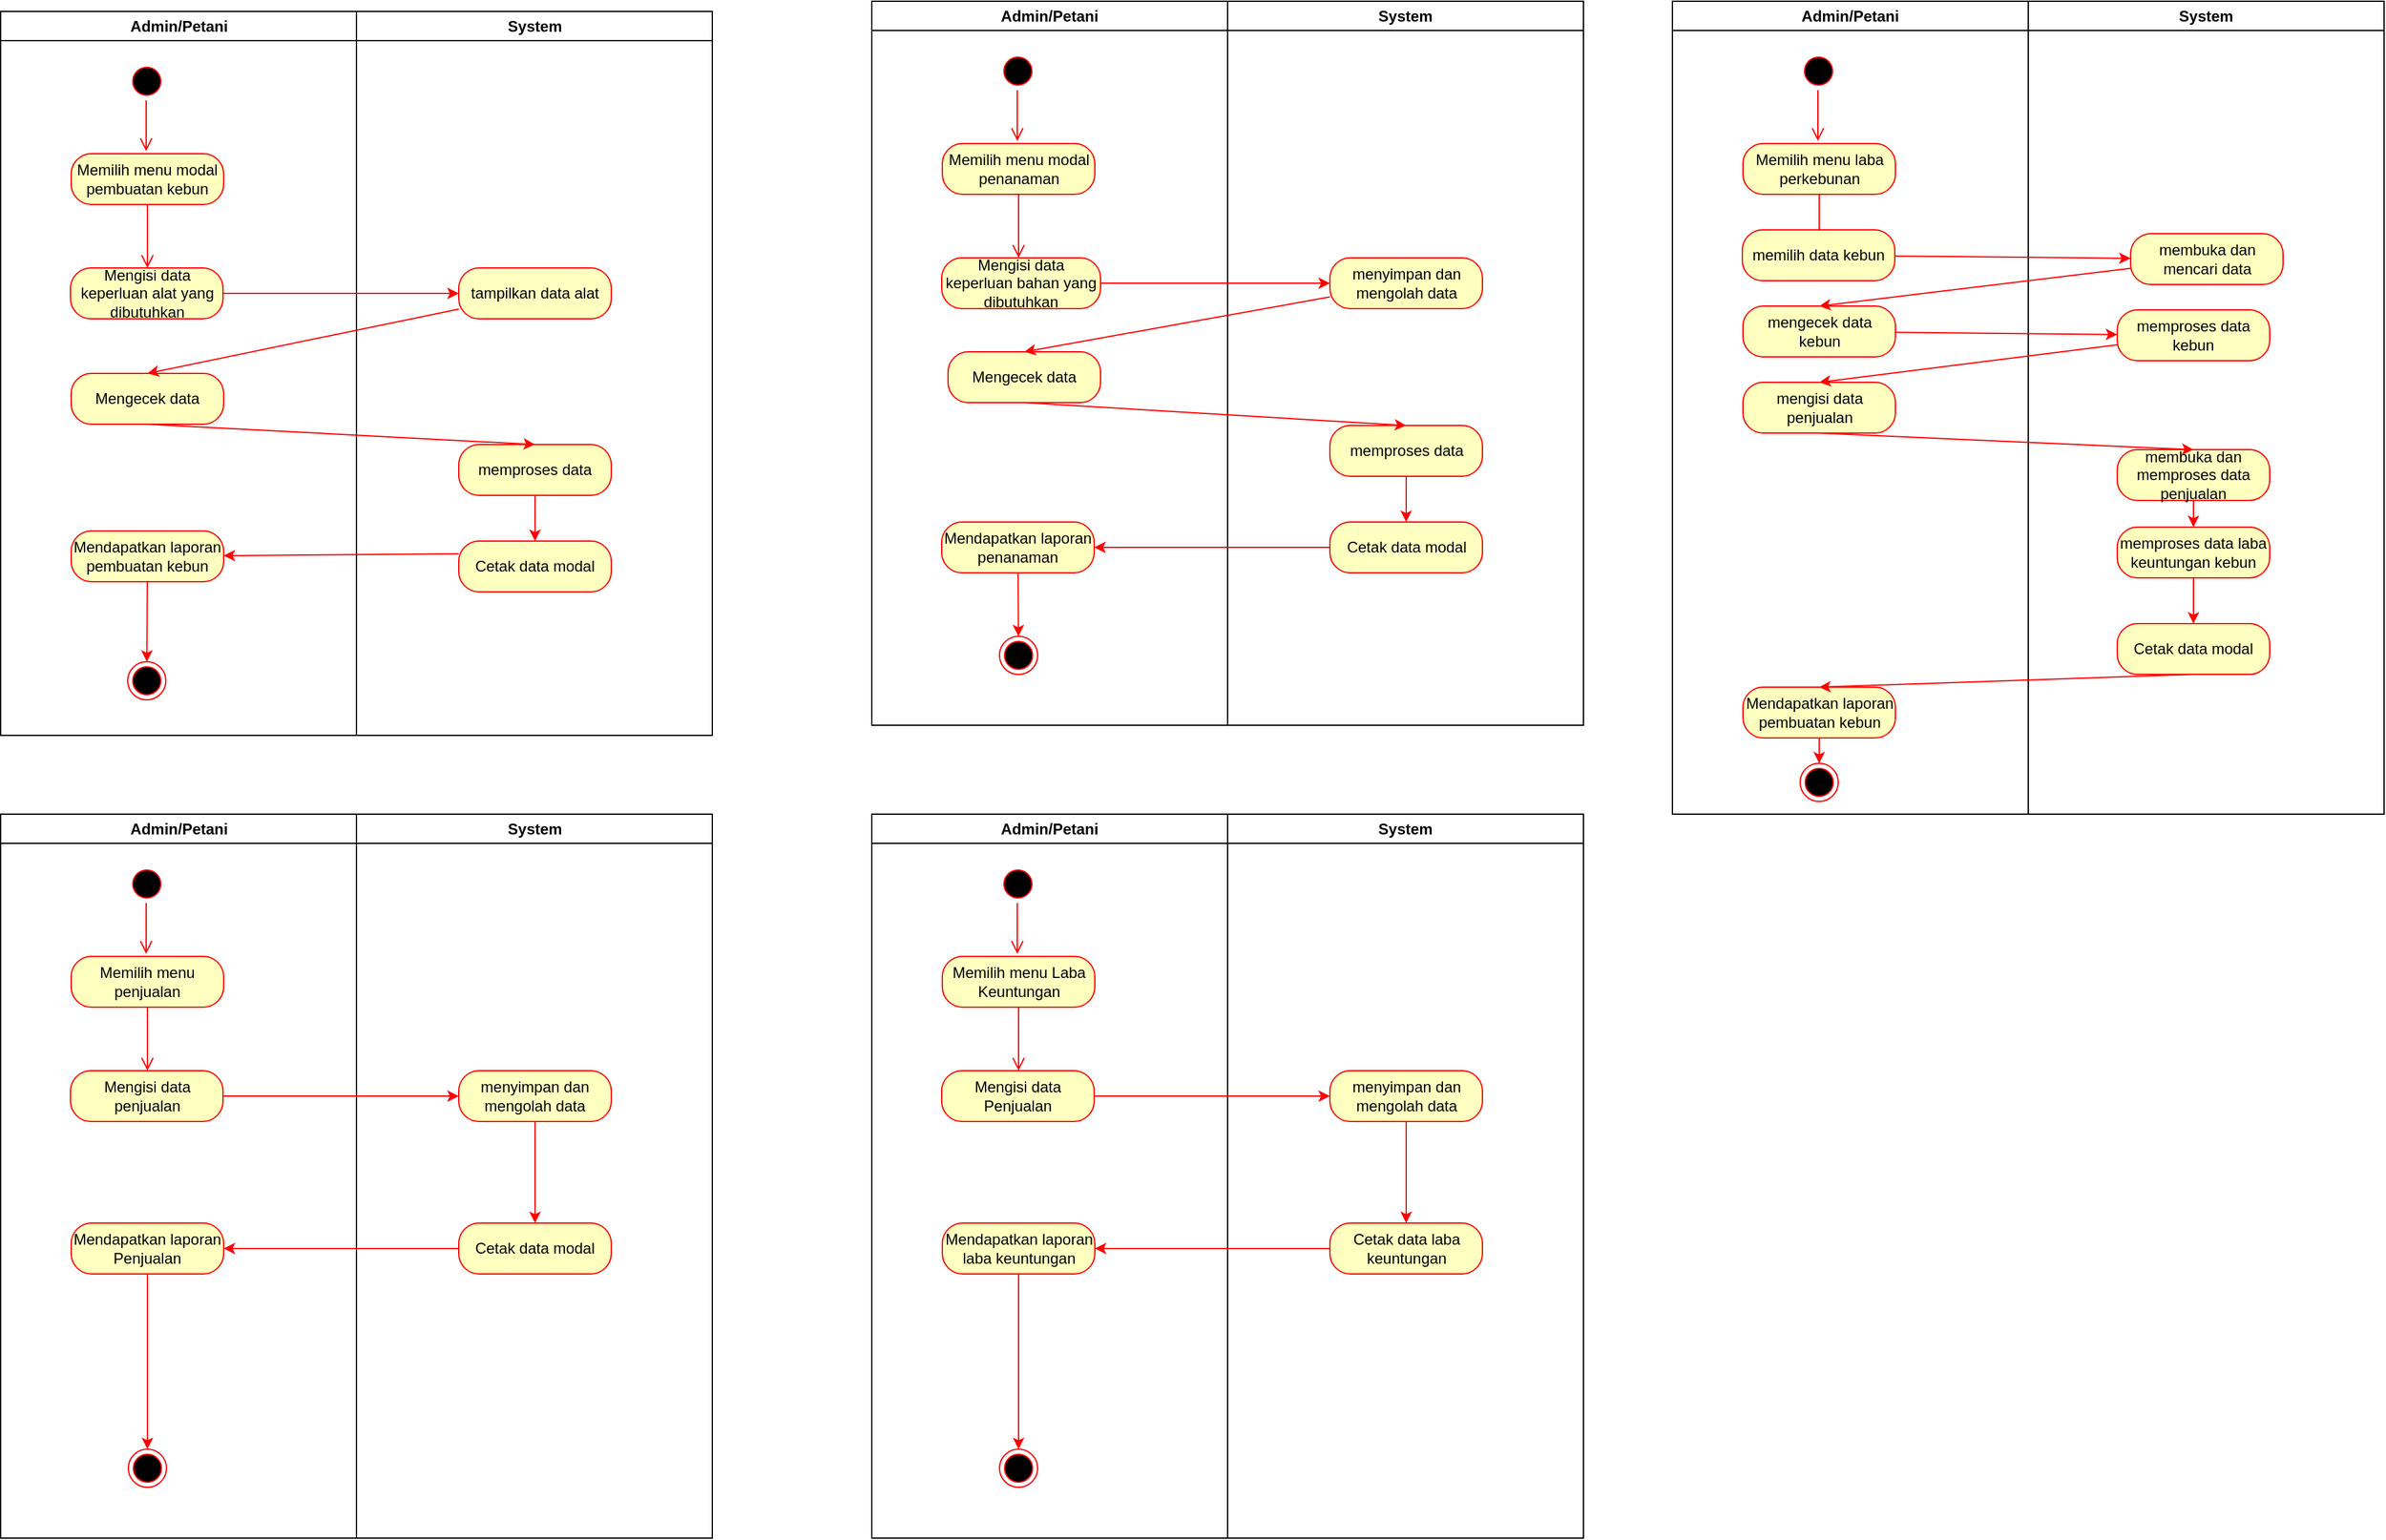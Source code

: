 <mxfile version="12.9.6" type="github">
  <diagram name="Page-1" id="e7e014a7-5840-1c2e-5031-d8a46d1fe8dd">
    <mxGraphModel dx="1021" dy="567" grid="1" gridSize="10" guides="1" tooltips="1" connect="1" arrows="1" fold="1" page="1" pageScale="1" pageWidth="1169" pageHeight="826" background="#ffffff" math="0" shadow="0">
      <root>
        <mxCell id="0" />
        <mxCell id="1" parent="0" />
        <mxCell id="2" value="Admin/Petani" style="swimlane;whiteSpace=wrap" parent="1" vertex="1">
          <mxGeometry x="164.5" y="128" width="280" height="570" as="geometry" />
        </mxCell>
        <mxCell id="5" value="" style="ellipse;shape=startState;fillColor=#000000;strokeColor=#ff0000;" parent="2" vertex="1">
          <mxGeometry x="100" y="40" width="30" height="30" as="geometry" />
        </mxCell>
        <mxCell id="6" value="" style="edgeStyle=elbowEdgeStyle;elbow=horizontal;verticalAlign=bottom;endArrow=open;endSize=8;strokeColor=#FF0000;endFill=1;rounded=0" parent="2" source="5" edge="1">
          <mxGeometry x="100" y="40" as="geometry">
            <mxPoint x="114.5" y="110.0" as="targetPoint" />
          </mxGeometry>
        </mxCell>
        <mxCell id="lUGD4iiqRx75Ucv-FzNg-42" value="Memilih menu modal pembuatan kebun" style="rounded=1;whiteSpace=wrap;html=1;arcSize=40;fontColor=#000000;fillColor=#ffffc0;strokeColor=#ff0000;" parent="2" vertex="1">
          <mxGeometry x="55.5" y="112" width="120" height="40" as="geometry" />
        </mxCell>
        <mxCell id="lUGD4iiqRx75Ucv-FzNg-43" value="" style="edgeStyle=orthogonalEdgeStyle;html=1;verticalAlign=bottom;endArrow=open;endSize=8;strokeColor=#ff0000;" parent="2" source="lUGD4iiqRx75Ucv-FzNg-42" edge="1">
          <mxGeometry relative="1" as="geometry">
            <mxPoint x="115.5" y="202" as="targetPoint" />
          </mxGeometry>
        </mxCell>
        <mxCell id="lUGD4iiqRx75Ucv-FzNg-45" value="" style="ellipse;shape=endState;fillColor=#000000;strokeColor=#ff0000" parent="2" vertex="1">
          <mxGeometry x="100" y="512" width="30" height="30" as="geometry" />
        </mxCell>
        <mxCell id="1tBcUCVodJFbRjnspvw_-8" value="Mengisi data keperluan alat yang dibutuhkan" style="rounded=1;whiteSpace=wrap;html=1;arcSize=40;fontColor=#000000;fillColor=#ffffc0;strokeColor=#ff0000;" vertex="1" parent="2">
          <mxGeometry x="55" y="202" width="120" height="40" as="geometry" />
        </mxCell>
        <mxCell id="1tBcUCVodJFbRjnspvw_-19" style="edgeStyle=none;rounded=0;orthogonalLoop=1;jettySize=auto;html=1;strokeColor=#FF0000;" edge="1" parent="2" source="1tBcUCVodJFbRjnspvw_-17" target="lUGD4iiqRx75Ucv-FzNg-45">
          <mxGeometry relative="1" as="geometry" />
        </mxCell>
        <mxCell id="1tBcUCVodJFbRjnspvw_-17" value="Mendapatkan laporan pembuatan kebun" style="rounded=1;whiteSpace=wrap;html=1;arcSize=40;fontColor=#000000;fillColor=#ffffc0;strokeColor=#ff0000;" vertex="1" parent="2">
          <mxGeometry x="55.5" y="409" width="120" height="40" as="geometry" />
        </mxCell>
        <mxCell id="1tBcUCVodJFbRjnspvw_-104" value="Mengecek data" style="rounded=1;whiteSpace=wrap;html=1;arcSize=40;fontColor=#000000;fillColor=#ffffc0;strokeColor=#ff0000;" vertex="1" parent="2">
          <mxGeometry x="55.5" y="285" width="120" height="40" as="geometry" />
        </mxCell>
        <mxCell id="3" value="System" style="swimlane;whiteSpace=wrap;startSize=23;" parent="1" vertex="1">
          <mxGeometry x="444.5" y="128" width="280" height="570" as="geometry" />
        </mxCell>
        <mxCell id="1tBcUCVodJFbRjnspvw_-13" value="tampilkan data alat" style="rounded=1;whiteSpace=wrap;html=1;arcSize=40;fontColor=#000000;fillColor=#ffffc0;strokeColor=#ff0000;" vertex="1" parent="3">
          <mxGeometry x="80.5" y="202" width="120" height="40" as="geometry" />
        </mxCell>
        <mxCell id="1tBcUCVodJFbRjnspvw_-97" value="" style="edgeStyle=none;rounded=1;orthogonalLoop=1;jettySize=auto;html=1;strokeColor=#FF0000;" edge="1" parent="3" source="1tBcUCVodJFbRjnspvw_-15" target="1tBcUCVodJFbRjnspvw_-96">
          <mxGeometry relative="1" as="geometry" />
        </mxCell>
        <mxCell id="1tBcUCVodJFbRjnspvw_-15" value="memproses data" style="rounded=1;whiteSpace=wrap;html=1;arcSize=40;fontColor=#000000;fillColor=#ffffc0;strokeColor=#ff0000;" vertex="1" parent="3">
          <mxGeometry x="80.5" y="341" width="120" height="40" as="geometry" />
        </mxCell>
        <mxCell id="1tBcUCVodJFbRjnspvw_-96" value="Cetak data modal " style="rounded=1;whiteSpace=wrap;html=1;arcSize=40;fontColor=#000000;fillColor=#ffffc0;strokeColor=#ff0000;" vertex="1" parent="3">
          <mxGeometry x="80.5" y="417" width="120" height="40" as="geometry" />
        </mxCell>
        <mxCell id="1tBcUCVodJFbRjnspvw_-14" value="" style="edgeStyle=none;rounded=1;orthogonalLoop=1;jettySize=auto;html=1;strokeColor=#FF0000;" edge="1" parent="1" source="1tBcUCVodJFbRjnspvw_-8" target="1tBcUCVodJFbRjnspvw_-13">
          <mxGeometry relative="1" as="geometry" />
        </mxCell>
        <mxCell id="1tBcUCVodJFbRjnspvw_-18" value="" style="edgeStyle=none;rounded=0;orthogonalLoop=1;jettySize=auto;html=1;strokeColor=#FF0000;exitX=0;exitY=0.25;exitDx=0;exitDy=0;" edge="1" parent="1" source="1tBcUCVodJFbRjnspvw_-96" target="1tBcUCVodJFbRjnspvw_-17">
          <mxGeometry relative="1" as="geometry" />
        </mxCell>
        <mxCell id="1tBcUCVodJFbRjnspvw_-36" value="Admin/Petani" style="swimlane;whiteSpace=wrap" vertex="1" parent="1">
          <mxGeometry x="850" y="120" width="280" height="570" as="geometry" />
        </mxCell>
        <mxCell id="1tBcUCVodJFbRjnspvw_-37" value="" style="ellipse;shape=startState;fillColor=#000000;strokeColor=#ff0000;" vertex="1" parent="1tBcUCVodJFbRjnspvw_-36">
          <mxGeometry x="100" y="40" width="30" height="30" as="geometry" />
        </mxCell>
        <mxCell id="1tBcUCVodJFbRjnspvw_-38" value="" style="edgeStyle=elbowEdgeStyle;elbow=horizontal;verticalAlign=bottom;endArrow=open;endSize=8;strokeColor=#FF0000;endFill=1;rounded=0" edge="1" parent="1tBcUCVodJFbRjnspvw_-36" source="1tBcUCVodJFbRjnspvw_-37">
          <mxGeometry x="100" y="40" as="geometry">
            <mxPoint x="114.5" y="110.0" as="targetPoint" />
          </mxGeometry>
        </mxCell>
        <mxCell id="1tBcUCVodJFbRjnspvw_-39" value="Memilih menu modal penanaman" style="rounded=1;whiteSpace=wrap;html=1;arcSize=40;fontColor=#000000;fillColor=#ffffc0;strokeColor=#ff0000;" vertex="1" parent="1tBcUCVodJFbRjnspvw_-36">
          <mxGeometry x="55.5" y="112" width="120" height="40" as="geometry" />
        </mxCell>
        <mxCell id="1tBcUCVodJFbRjnspvw_-40" value="" style="edgeStyle=orthogonalEdgeStyle;html=1;verticalAlign=bottom;endArrow=open;endSize=8;strokeColor=#ff0000;" edge="1" parent="1tBcUCVodJFbRjnspvw_-36" source="1tBcUCVodJFbRjnspvw_-39">
          <mxGeometry relative="1" as="geometry">
            <mxPoint x="115.5" y="202" as="targetPoint" />
          </mxGeometry>
        </mxCell>
        <mxCell id="1tBcUCVodJFbRjnspvw_-41" value="" style="ellipse;shape=endState;fillColor=#000000;strokeColor=#ff0000" vertex="1" parent="1tBcUCVodJFbRjnspvw_-36">
          <mxGeometry x="100.5" y="500" width="30" height="30" as="geometry" />
        </mxCell>
        <mxCell id="1tBcUCVodJFbRjnspvw_-42" value="Mengisi data keperluan bahan yang dibutuhkan" style="rounded=1;whiteSpace=wrap;html=1;arcSize=40;fontColor=#000000;fillColor=#ffffc0;strokeColor=#ff0000;" vertex="1" parent="1tBcUCVodJFbRjnspvw_-36">
          <mxGeometry x="55" y="202" width="125" height="40" as="geometry" />
        </mxCell>
        <mxCell id="1tBcUCVodJFbRjnspvw_-43" style="edgeStyle=none;rounded=0;orthogonalLoop=1;jettySize=auto;html=1;strokeColor=#FF0000;" edge="1" parent="1tBcUCVodJFbRjnspvw_-36" source="1tBcUCVodJFbRjnspvw_-44" target="1tBcUCVodJFbRjnspvw_-41">
          <mxGeometry relative="1" as="geometry" />
        </mxCell>
        <mxCell id="1tBcUCVodJFbRjnspvw_-44" value="Mendapatkan laporan penanaman " style="rounded=1;whiteSpace=wrap;html=1;arcSize=40;fontColor=#000000;fillColor=#ffffc0;strokeColor=#ff0000;" vertex="1" parent="1tBcUCVodJFbRjnspvw_-36">
          <mxGeometry x="55" y="410" width="120" height="40" as="geometry" />
        </mxCell>
        <mxCell id="1tBcUCVodJFbRjnspvw_-107" value="Mengecek data" style="rounded=1;whiteSpace=wrap;html=1;arcSize=40;fontColor=#000000;fillColor=#ffffc0;strokeColor=#ff0000;" vertex="1" parent="1tBcUCVodJFbRjnspvw_-36">
          <mxGeometry x="60" y="276" width="120" height="40" as="geometry" />
        </mxCell>
        <mxCell id="1tBcUCVodJFbRjnspvw_-45" value="System" style="swimlane;whiteSpace=wrap;startSize=23;" vertex="1" parent="1">
          <mxGeometry x="1130" y="120" width="280" height="570" as="geometry" />
        </mxCell>
        <mxCell id="1tBcUCVodJFbRjnspvw_-46" value="menyimpan dan mengolah data" style="rounded=1;whiteSpace=wrap;html=1;arcSize=40;fontColor=#000000;fillColor=#ffffc0;strokeColor=#ff0000;" vertex="1" parent="1tBcUCVodJFbRjnspvw_-45">
          <mxGeometry x="80.5" y="202" width="120" height="40" as="geometry" />
        </mxCell>
        <mxCell id="1tBcUCVodJFbRjnspvw_-47" value="Cetak data modal " style="rounded=1;whiteSpace=wrap;html=1;arcSize=40;fontColor=#000000;fillColor=#ffffc0;strokeColor=#ff0000;" vertex="1" parent="1tBcUCVodJFbRjnspvw_-45">
          <mxGeometry x="80.5" y="410" width="120" height="40" as="geometry" />
        </mxCell>
        <mxCell id="1tBcUCVodJFbRjnspvw_-113" style="edgeStyle=none;rounded=1;orthogonalLoop=1;jettySize=auto;html=1;exitX=0.5;exitY=1;exitDx=0;exitDy=0;entryX=0.5;entryY=0;entryDx=0;entryDy=0;strokeColor=#FF0000;" edge="1" parent="1tBcUCVodJFbRjnspvw_-45" source="1tBcUCVodJFbRjnspvw_-108" target="1tBcUCVodJFbRjnspvw_-47">
          <mxGeometry relative="1" as="geometry" />
        </mxCell>
        <mxCell id="1tBcUCVodJFbRjnspvw_-108" value="memproses data" style="rounded=1;whiteSpace=wrap;html=1;arcSize=40;fontColor=#000000;fillColor=#ffffc0;strokeColor=#ff0000;" vertex="1" parent="1tBcUCVodJFbRjnspvw_-45">
          <mxGeometry x="80.5" y="334" width="120" height="40" as="geometry" />
        </mxCell>
        <mxCell id="1tBcUCVodJFbRjnspvw_-49" value="" style="edgeStyle=none;rounded=1;orthogonalLoop=1;jettySize=auto;html=1;strokeColor=#FF0000;" edge="1" parent="1" source="1tBcUCVodJFbRjnspvw_-42" target="1tBcUCVodJFbRjnspvw_-46">
          <mxGeometry relative="1" as="geometry" />
        </mxCell>
        <mxCell id="1tBcUCVodJFbRjnspvw_-50" value="" style="edgeStyle=none;rounded=0;orthogonalLoop=1;jettySize=auto;html=1;strokeColor=#FF0000;" edge="1" parent="1" source="1tBcUCVodJFbRjnspvw_-47" target="1tBcUCVodJFbRjnspvw_-44">
          <mxGeometry relative="1" as="geometry" />
        </mxCell>
        <mxCell id="1tBcUCVodJFbRjnspvw_-51" value="Admin/Petani" style="swimlane;whiteSpace=wrap" vertex="1" parent="1">
          <mxGeometry x="164.5" y="760" width="280" height="570" as="geometry" />
        </mxCell>
        <mxCell id="1tBcUCVodJFbRjnspvw_-52" value="" style="ellipse;shape=startState;fillColor=#000000;strokeColor=#ff0000;" vertex="1" parent="1tBcUCVodJFbRjnspvw_-51">
          <mxGeometry x="100" y="40" width="30" height="30" as="geometry" />
        </mxCell>
        <mxCell id="1tBcUCVodJFbRjnspvw_-53" value="" style="edgeStyle=elbowEdgeStyle;elbow=horizontal;verticalAlign=bottom;endArrow=open;endSize=8;strokeColor=#FF0000;endFill=1;rounded=0" edge="1" parent="1tBcUCVodJFbRjnspvw_-51" source="1tBcUCVodJFbRjnspvw_-52">
          <mxGeometry x="100" y="40" as="geometry">
            <mxPoint x="114.5" y="110.0" as="targetPoint" />
          </mxGeometry>
        </mxCell>
        <mxCell id="1tBcUCVodJFbRjnspvw_-54" value="Memilih menu penjualan" style="rounded=1;whiteSpace=wrap;html=1;arcSize=40;fontColor=#000000;fillColor=#ffffc0;strokeColor=#ff0000;" vertex="1" parent="1tBcUCVodJFbRjnspvw_-51">
          <mxGeometry x="55.5" y="112" width="120" height="40" as="geometry" />
        </mxCell>
        <mxCell id="1tBcUCVodJFbRjnspvw_-55" value="" style="edgeStyle=orthogonalEdgeStyle;html=1;verticalAlign=bottom;endArrow=open;endSize=8;strokeColor=#ff0000;" edge="1" parent="1tBcUCVodJFbRjnspvw_-51" source="1tBcUCVodJFbRjnspvw_-54">
          <mxGeometry relative="1" as="geometry">
            <mxPoint x="115.5" y="202" as="targetPoint" />
          </mxGeometry>
        </mxCell>
        <mxCell id="1tBcUCVodJFbRjnspvw_-56" value="" style="ellipse;shape=endState;fillColor=#000000;strokeColor=#ff0000" vertex="1" parent="1tBcUCVodJFbRjnspvw_-51">
          <mxGeometry x="100.5" y="500" width="30" height="30" as="geometry" />
        </mxCell>
        <mxCell id="1tBcUCVodJFbRjnspvw_-57" value="Mengisi data penjualan" style="rounded=1;whiteSpace=wrap;html=1;arcSize=40;fontColor=#000000;fillColor=#ffffc0;strokeColor=#ff0000;" vertex="1" parent="1tBcUCVodJFbRjnspvw_-51">
          <mxGeometry x="55" y="202" width="120" height="40" as="geometry" />
        </mxCell>
        <mxCell id="1tBcUCVodJFbRjnspvw_-58" style="edgeStyle=none;rounded=0;orthogonalLoop=1;jettySize=auto;html=1;strokeColor=#FF0000;" edge="1" parent="1tBcUCVodJFbRjnspvw_-51" source="1tBcUCVodJFbRjnspvw_-59" target="1tBcUCVodJFbRjnspvw_-56">
          <mxGeometry relative="1" as="geometry" />
        </mxCell>
        <mxCell id="1tBcUCVodJFbRjnspvw_-59" value="Mendapatkan laporan Penjualan" style="rounded=1;whiteSpace=wrap;html=1;arcSize=40;fontColor=#000000;fillColor=#ffffc0;strokeColor=#ff0000;" vertex="1" parent="1tBcUCVodJFbRjnspvw_-51">
          <mxGeometry x="55.5" y="322" width="120" height="40" as="geometry" />
        </mxCell>
        <mxCell id="1tBcUCVodJFbRjnspvw_-60" value="System" style="swimlane;whiteSpace=wrap;startSize=23;" vertex="1" parent="1">
          <mxGeometry x="444.5" y="760" width="280" height="570" as="geometry" />
        </mxCell>
        <mxCell id="1tBcUCVodJFbRjnspvw_-61" value="menyimpan dan mengolah data" style="rounded=1;whiteSpace=wrap;html=1;arcSize=40;fontColor=#000000;fillColor=#ffffc0;strokeColor=#ff0000;" vertex="1" parent="1tBcUCVodJFbRjnspvw_-60">
          <mxGeometry x="80.5" y="202" width="120" height="40" as="geometry" />
        </mxCell>
        <mxCell id="1tBcUCVodJFbRjnspvw_-62" value="Cetak data modal " style="rounded=1;whiteSpace=wrap;html=1;arcSize=40;fontColor=#000000;fillColor=#ffffc0;strokeColor=#ff0000;" vertex="1" parent="1tBcUCVodJFbRjnspvw_-60">
          <mxGeometry x="80.5" y="322" width="120" height="40" as="geometry" />
        </mxCell>
        <mxCell id="1tBcUCVodJFbRjnspvw_-63" value="" style="edgeStyle=none;rounded=0;orthogonalLoop=1;jettySize=auto;html=1;strokeColor=#FF0000;" edge="1" parent="1tBcUCVodJFbRjnspvw_-60" source="1tBcUCVodJFbRjnspvw_-61" target="1tBcUCVodJFbRjnspvw_-62">
          <mxGeometry relative="1" as="geometry" />
        </mxCell>
        <mxCell id="1tBcUCVodJFbRjnspvw_-64" value="" style="edgeStyle=none;rounded=1;orthogonalLoop=1;jettySize=auto;html=1;strokeColor=#FF0000;" edge="1" parent="1" source="1tBcUCVodJFbRjnspvw_-57" target="1tBcUCVodJFbRjnspvw_-61">
          <mxGeometry relative="1" as="geometry" />
        </mxCell>
        <mxCell id="1tBcUCVodJFbRjnspvw_-65" value="" style="edgeStyle=none;rounded=0;orthogonalLoop=1;jettySize=auto;html=1;strokeColor=#FF0000;" edge="1" parent="1" source="1tBcUCVodJFbRjnspvw_-62" target="1tBcUCVodJFbRjnspvw_-59">
          <mxGeometry relative="1" as="geometry" />
        </mxCell>
        <mxCell id="1tBcUCVodJFbRjnspvw_-66" value="Admin/Petani" style="swimlane;whiteSpace=wrap" vertex="1" parent="1">
          <mxGeometry x="850" y="760" width="280" height="570" as="geometry" />
        </mxCell>
        <mxCell id="1tBcUCVodJFbRjnspvw_-67" value="" style="ellipse;shape=startState;fillColor=#000000;strokeColor=#ff0000;" vertex="1" parent="1tBcUCVodJFbRjnspvw_-66">
          <mxGeometry x="100" y="40" width="30" height="30" as="geometry" />
        </mxCell>
        <mxCell id="1tBcUCVodJFbRjnspvw_-68" value="" style="edgeStyle=elbowEdgeStyle;elbow=horizontal;verticalAlign=bottom;endArrow=open;endSize=8;strokeColor=#FF0000;endFill=1;rounded=0" edge="1" parent="1tBcUCVodJFbRjnspvw_-66" source="1tBcUCVodJFbRjnspvw_-67">
          <mxGeometry x="100" y="40" as="geometry">
            <mxPoint x="114.5" y="110.0" as="targetPoint" />
          </mxGeometry>
        </mxCell>
        <mxCell id="1tBcUCVodJFbRjnspvw_-69" value="Memilih menu Laba Keuntungan" style="rounded=1;whiteSpace=wrap;html=1;arcSize=40;fontColor=#000000;fillColor=#ffffc0;strokeColor=#ff0000;" vertex="1" parent="1tBcUCVodJFbRjnspvw_-66">
          <mxGeometry x="55.5" y="112" width="120" height="40" as="geometry" />
        </mxCell>
        <mxCell id="1tBcUCVodJFbRjnspvw_-70" value="" style="edgeStyle=orthogonalEdgeStyle;html=1;verticalAlign=bottom;endArrow=open;endSize=8;strokeColor=#ff0000;" edge="1" parent="1tBcUCVodJFbRjnspvw_-66" source="1tBcUCVodJFbRjnspvw_-69">
          <mxGeometry relative="1" as="geometry">
            <mxPoint x="115.5" y="202" as="targetPoint" />
          </mxGeometry>
        </mxCell>
        <mxCell id="1tBcUCVodJFbRjnspvw_-71" value="" style="ellipse;shape=endState;fillColor=#000000;strokeColor=#ff0000" vertex="1" parent="1tBcUCVodJFbRjnspvw_-66">
          <mxGeometry x="100.5" y="500" width="30" height="30" as="geometry" />
        </mxCell>
        <mxCell id="1tBcUCVodJFbRjnspvw_-72" value="Mengisi data Penjualan" style="rounded=1;whiteSpace=wrap;html=1;arcSize=40;fontColor=#000000;fillColor=#ffffc0;strokeColor=#ff0000;" vertex="1" parent="1tBcUCVodJFbRjnspvw_-66">
          <mxGeometry x="55" y="202" width="120" height="40" as="geometry" />
        </mxCell>
        <mxCell id="1tBcUCVodJFbRjnspvw_-73" style="edgeStyle=none;rounded=0;orthogonalLoop=1;jettySize=auto;html=1;strokeColor=#FF0000;" edge="1" parent="1tBcUCVodJFbRjnspvw_-66" source="1tBcUCVodJFbRjnspvw_-74" target="1tBcUCVodJFbRjnspvw_-71">
          <mxGeometry relative="1" as="geometry" />
        </mxCell>
        <mxCell id="1tBcUCVodJFbRjnspvw_-74" value="Mendapatkan laporan laba keuntungan" style="rounded=1;whiteSpace=wrap;html=1;arcSize=40;fontColor=#000000;fillColor=#ffffc0;strokeColor=#ff0000;" vertex="1" parent="1tBcUCVodJFbRjnspvw_-66">
          <mxGeometry x="55.5" y="322" width="120" height="40" as="geometry" />
        </mxCell>
        <mxCell id="1tBcUCVodJFbRjnspvw_-75" value="System" style="swimlane;whiteSpace=wrap;startSize=23;" vertex="1" parent="1">
          <mxGeometry x="1130" y="760" width="280" height="570" as="geometry" />
        </mxCell>
        <mxCell id="1tBcUCVodJFbRjnspvw_-76" value="menyimpan dan mengolah data" style="rounded=1;whiteSpace=wrap;html=1;arcSize=40;fontColor=#000000;fillColor=#ffffc0;strokeColor=#ff0000;" vertex="1" parent="1tBcUCVodJFbRjnspvw_-75">
          <mxGeometry x="80.5" y="202" width="120" height="40" as="geometry" />
        </mxCell>
        <mxCell id="1tBcUCVodJFbRjnspvw_-77" value="Cetak data laba keuntungan " style="rounded=1;whiteSpace=wrap;html=1;arcSize=40;fontColor=#000000;fillColor=#ffffc0;strokeColor=#ff0000;" vertex="1" parent="1tBcUCVodJFbRjnspvw_-75">
          <mxGeometry x="80.5" y="322" width="120" height="40" as="geometry" />
        </mxCell>
        <mxCell id="1tBcUCVodJFbRjnspvw_-78" value="" style="edgeStyle=none;rounded=0;orthogonalLoop=1;jettySize=auto;html=1;strokeColor=#FF0000;" edge="1" parent="1tBcUCVodJFbRjnspvw_-75" source="1tBcUCVodJFbRjnspvw_-76" target="1tBcUCVodJFbRjnspvw_-77">
          <mxGeometry relative="1" as="geometry" />
        </mxCell>
        <mxCell id="1tBcUCVodJFbRjnspvw_-79" value="" style="edgeStyle=none;rounded=1;orthogonalLoop=1;jettySize=auto;html=1;strokeColor=#FF0000;" edge="1" parent="1" source="1tBcUCVodJFbRjnspvw_-72" target="1tBcUCVodJFbRjnspvw_-76">
          <mxGeometry relative="1" as="geometry" />
        </mxCell>
        <mxCell id="1tBcUCVodJFbRjnspvw_-80" value="" style="edgeStyle=none;rounded=0;orthogonalLoop=1;jettySize=auto;html=1;strokeColor=#FF0000;" edge="1" parent="1" source="1tBcUCVodJFbRjnspvw_-77" target="1tBcUCVodJFbRjnspvw_-74">
          <mxGeometry relative="1" as="geometry" />
        </mxCell>
        <mxCell id="1tBcUCVodJFbRjnspvw_-81" value="Admin/Petani" style="swimlane;whiteSpace=wrap" vertex="1" parent="1">
          <mxGeometry x="1480" y="120" width="280" height="640" as="geometry" />
        </mxCell>
        <mxCell id="1tBcUCVodJFbRjnspvw_-82" value="" style="ellipse;shape=startState;fillColor=#000000;strokeColor=#ff0000;" vertex="1" parent="1tBcUCVodJFbRjnspvw_-81">
          <mxGeometry x="100" y="40" width="30" height="30" as="geometry" />
        </mxCell>
        <mxCell id="1tBcUCVodJFbRjnspvw_-83" value="" style="edgeStyle=elbowEdgeStyle;elbow=horizontal;verticalAlign=bottom;endArrow=open;endSize=8;strokeColor=#FF0000;endFill=1;rounded=0" edge="1" parent="1tBcUCVodJFbRjnspvw_-81" source="1tBcUCVodJFbRjnspvw_-82">
          <mxGeometry x="100" y="40" as="geometry">
            <mxPoint x="114.5" y="110.0" as="targetPoint" />
          </mxGeometry>
        </mxCell>
        <mxCell id="1tBcUCVodJFbRjnspvw_-84" value="Memilih menu laba perkebunan" style="rounded=1;whiteSpace=wrap;html=1;arcSize=40;fontColor=#000000;fillColor=#ffffc0;strokeColor=#ff0000;" vertex="1" parent="1tBcUCVodJFbRjnspvw_-81">
          <mxGeometry x="55.5" y="112" width="120" height="40" as="geometry" />
        </mxCell>
        <mxCell id="1tBcUCVodJFbRjnspvw_-85" value="" style="edgeStyle=orthogonalEdgeStyle;html=1;verticalAlign=bottom;endArrow=open;endSize=8;strokeColor=#ff0000;" edge="1" parent="1tBcUCVodJFbRjnspvw_-81" source="1tBcUCVodJFbRjnspvw_-84">
          <mxGeometry relative="1" as="geometry">
            <mxPoint x="115.5" y="202" as="targetPoint" />
          </mxGeometry>
        </mxCell>
        <mxCell id="1tBcUCVodJFbRjnspvw_-86" value="" style="ellipse;shape=endState;fillColor=#000000;strokeColor=#ff0000" vertex="1" parent="1tBcUCVodJFbRjnspvw_-81">
          <mxGeometry x="100.5" y="600" width="30" height="30" as="geometry" />
        </mxCell>
        <mxCell id="1tBcUCVodJFbRjnspvw_-87" value="memilih data kebun" style="rounded=1;whiteSpace=wrap;html=1;arcSize=40;fontColor=#000000;fillColor=#ffffc0;strokeColor=#ff0000;" vertex="1" parent="1tBcUCVodJFbRjnspvw_-81">
          <mxGeometry x="55" y="180" width="120" height="40" as="geometry" />
        </mxCell>
        <mxCell id="1tBcUCVodJFbRjnspvw_-88" style="edgeStyle=none;rounded=0;orthogonalLoop=1;jettySize=auto;html=1;strokeColor=#FF0000;" edge="1" parent="1tBcUCVodJFbRjnspvw_-81" source="1tBcUCVodJFbRjnspvw_-89" target="1tBcUCVodJFbRjnspvw_-86">
          <mxGeometry relative="1" as="geometry" />
        </mxCell>
        <mxCell id="1tBcUCVodJFbRjnspvw_-89" value="Mendapatkan laporan pembuatan kebun" style="rounded=1;whiteSpace=wrap;html=1;arcSize=40;fontColor=#000000;fillColor=#ffffc0;strokeColor=#ff0000;" vertex="1" parent="1tBcUCVodJFbRjnspvw_-81">
          <mxGeometry x="55.5" y="540" width="120" height="40" as="geometry" />
        </mxCell>
        <mxCell id="1tBcUCVodJFbRjnspvw_-114" value="mengecek data kebun" style="rounded=1;whiteSpace=wrap;html=1;arcSize=40;fontColor=#000000;fillColor=#ffffc0;strokeColor=#ff0000;" vertex="1" parent="1tBcUCVodJFbRjnspvw_-81">
          <mxGeometry x="55.5" y="240" width="120" height="40" as="geometry" />
        </mxCell>
        <mxCell id="1tBcUCVodJFbRjnspvw_-118" value="mengisi data penjualan" style="rounded=1;whiteSpace=wrap;html=1;arcSize=40;fontColor=#000000;fillColor=#ffffc0;strokeColor=#ff0000;" vertex="1" parent="1tBcUCVodJFbRjnspvw_-81">
          <mxGeometry x="55.5" y="300" width="120" height="40" as="geometry" />
        </mxCell>
        <mxCell id="1tBcUCVodJFbRjnspvw_-90" value="System" style="swimlane;whiteSpace=wrap;startSize=23;" vertex="1" parent="1">
          <mxGeometry x="1760" y="120" width="280" height="640" as="geometry" />
        </mxCell>
        <mxCell id="1tBcUCVodJFbRjnspvw_-91" value="membuka dan mencari data" style="rounded=1;whiteSpace=wrap;html=1;arcSize=40;fontColor=#000000;fillColor=#ffffc0;strokeColor=#ff0000;" vertex="1" parent="1tBcUCVodJFbRjnspvw_-90">
          <mxGeometry x="80.5" y="183" width="120" height="40" as="geometry" />
        </mxCell>
        <mxCell id="1tBcUCVodJFbRjnspvw_-92" value="Cetak data modal " style="rounded=1;whiteSpace=wrap;html=1;arcSize=40;fontColor=#000000;fillColor=#ffffc0;strokeColor=#ff0000;" vertex="1" parent="1tBcUCVodJFbRjnspvw_-90">
          <mxGeometry x="70" y="490" width="120" height="40" as="geometry" />
        </mxCell>
        <mxCell id="1tBcUCVodJFbRjnspvw_-116" value="memproses data kebun" style="rounded=1;whiteSpace=wrap;html=1;arcSize=40;fontColor=#000000;fillColor=#ffffc0;strokeColor=#ff0000;" vertex="1" parent="1tBcUCVodJFbRjnspvw_-90">
          <mxGeometry x="70" y="243" width="120" height="40" as="geometry" />
        </mxCell>
        <mxCell id="1tBcUCVodJFbRjnspvw_-124" value="" style="edgeStyle=none;rounded=1;orthogonalLoop=1;jettySize=auto;html=1;strokeColor=#FF0000;" edge="1" parent="1tBcUCVodJFbRjnspvw_-90" source="1tBcUCVodJFbRjnspvw_-120" target="1tBcUCVodJFbRjnspvw_-123">
          <mxGeometry relative="1" as="geometry" />
        </mxCell>
        <mxCell id="1tBcUCVodJFbRjnspvw_-120" value="membuka dan memproses data penjualan" style="rounded=1;whiteSpace=wrap;html=1;arcSize=40;fontColor=#000000;fillColor=#ffffc0;strokeColor=#ff0000;" vertex="1" parent="1tBcUCVodJFbRjnspvw_-90">
          <mxGeometry x="70" y="353" width="120" height="40" as="geometry" />
        </mxCell>
        <mxCell id="1tBcUCVodJFbRjnspvw_-126" value="" style="edgeStyle=none;rounded=1;orthogonalLoop=1;jettySize=auto;html=1;strokeColor=#FF0000;" edge="1" parent="1tBcUCVodJFbRjnspvw_-90" source="1tBcUCVodJFbRjnspvw_-123">
          <mxGeometry relative="1" as="geometry">
            <mxPoint x="130" y="490" as="targetPoint" />
          </mxGeometry>
        </mxCell>
        <mxCell id="1tBcUCVodJFbRjnspvw_-123" value="memproses data laba keuntungan kebun" style="rounded=1;whiteSpace=wrap;html=1;arcSize=40;fontColor=#000000;fillColor=#ffffc0;strokeColor=#ff0000;" vertex="1" parent="1tBcUCVodJFbRjnspvw_-90">
          <mxGeometry x="70" y="414" width="120" height="40" as="geometry" />
        </mxCell>
        <mxCell id="1tBcUCVodJFbRjnspvw_-94" value="" style="edgeStyle=none;rounded=1;orthogonalLoop=1;jettySize=auto;html=1;strokeColor=#FF0000;" edge="1" parent="1" source="1tBcUCVodJFbRjnspvw_-87" target="1tBcUCVodJFbRjnspvw_-91">
          <mxGeometry relative="1" as="geometry" />
        </mxCell>
        <mxCell id="1tBcUCVodJFbRjnspvw_-95" value="" style="edgeStyle=none;rounded=0;orthogonalLoop=1;jettySize=auto;html=1;strokeColor=#FF0000;exitX=0.5;exitY=1;exitDx=0;exitDy=0;entryX=0.5;entryY=0;entryDx=0;entryDy=0;" edge="1" parent="1" source="1tBcUCVodJFbRjnspvw_-92" target="1tBcUCVodJFbRjnspvw_-89">
          <mxGeometry relative="1" as="geometry" />
        </mxCell>
        <mxCell id="1tBcUCVodJFbRjnspvw_-16" value="" style="edgeStyle=none;rounded=0;orthogonalLoop=1;jettySize=auto;html=1;strokeColor=#FF0000;entryX=0.5;entryY=0;entryDx=0;entryDy=0;" edge="1" parent="1" source="1tBcUCVodJFbRjnspvw_-13" target="1tBcUCVodJFbRjnspvw_-104">
          <mxGeometry relative="1" as="geometry" />
        </mxCell>
        <mxCell id="1tBcUCVodJFbRjnspvw_-106" style="edgeStyle=none;rounded=1;orthogonalLoop=1;jettySize=auto;html=1;exitX=0.5;exitY=1;exitDx=0;exitDy=0;entryX=0.5;entryY=0;entryDx=0;entryDy=0;strokeColor=#FF0000;" edge="1" parent="1" source="1tBcUCVodJFbRjnspvw_-104" target="1tBcUCVodJFbRjnspvw_-15">
          <mxGeometry relative="1" as="geometry" />
        </mxCell>
        <mxCell id="1tBcUCVodJFbRjnspvw_-48" value="" style="edgeStyle=none;rounded=0;orthogonalLoop=1;jettySize=auto;html=1;strokeColor=#FF0000;entryX=0.5;entryY=0;entryDx=0;entryDy=0;" edge="1" parent="1" source="1tBcUCVodJFbRjnspvw_-46" target="1tBcUCVodJFbRjnspvw_-107">
          <mxGeometry relative="1" as="geometry" />
        </mxCell>
        <mxCell id="1tBcUCVodJFbRjnspvw_-111" style="edgeStyle=none;rounded=1;orthogonalLoop=1;jettySize=auto;html=1;exitX=0.5;exitY=1;exitDx=0;exitDy=0;entryX=0.5;entryY=0;entryDx=0;entryDy=0;strokeColor=#FF0000;" edge="1" parent="1" source="1tBcUCVodJFbRjnspvw_-107" target="1tBcUCVodJFbRjnspvw_-108">
          <mxGeometry relative="1" as="geometry" />
        </mxCell>
        <mxCell id="1tBcUCVodJFbRjnspvw_-93" value="" style="edgeStyle=none;rounded=0;orthogonalLoop=1;jettySize=auto;html=1;strokeColor=#FF0000;entryX=0.5;entryY=0;entryDx=0;entryDy=0;" edge="1" parent="1" source="1tBcUCVodJFbRjnspvw_-91" target="1tBcUCVodJFbRjnspvw_-114">
          <mxGeometry relative="1" as="geometry" />
        </mxCell>
        <mxCell id="1tBcUCVodJFbRjnspvw_-117" value="" style="edgeStyle=none;rounded=1;orthogonalLoop=1;jettySize=auto;html=1;strokeColor=#FF0000;" edge="1" parent="1" source="1tBcUCVodJFbRjnspvw_-114" target="1tBcUCVodJFbRjnspvw_-116">
          <mxGeometry relative="1" as="geometry" />
        </mxCell>
        <mxCell id="1tBcUCVodJFbRjnspvw_-119" value="" style="edgeStyle=none;rounded=1;orthogonalLoop=1;jettySize=auto;html=1;strokeColor=#FF0000;entryX=0.5;entryY=0;entryDx=0;entryDy=0;" edge="1" parent="1" source="1tBcUCVodJFbRjnspvw_-116" target="1tBcUCVodJFbRjnspvw_-118">
          <mxGeometry relative="1" as="geometry" />
        </mxCell>
        <mxCell id="1tBcUCVodJFbRjnspvw_-121" value="" style="edgeStyle=none;rounded=1;orthogonalLoop=1;jettySize=auto;html=1;strokeColor=#FF0000;exitX=0.5;exitY=1;exitDx=0;exitDy=0;entryX=0.5;entryY=0;entryDx=0;entryDy=0;" edge="1" parent="1" source="1tBcUCVodJFbRjnspvw_-118" target="1tBcUCVodJFbRjnspvw_-120">
          <mxGeometry relative="1" as="geometry" />
        </mxCell>
      </root>
    </mxGraphModel>
  </diagram>
</mxfile>
